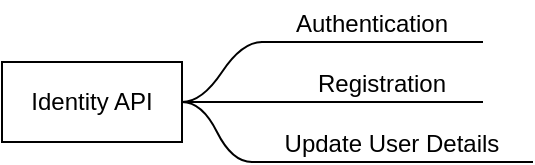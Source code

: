 <mxfile version="12.0.2" type="github" pages="1"><diagram id="sp4zxwCqBZL1AFPPdLZR" name="Page-1"><mxGraphModel dx="772" dy="428" grid="1" gridSize="10" guides="1" tooltips="1" connect="1" arrows="1" fold="1" page="1" pageScale="1" pageWidth="850" pageHeight="1100" math="0" shadow="0"><root><mxCell id="0"/><mxCell id="1" parent="0"/><mxCell id="1Qf3KJM3YO7nTrHedzGX-1" value="Identity API" style="rounded=0;whiteSpace=wrap;html=1;" vertex="1" parent="1"><mxGeometry x="250" y="150" width="90" height="40" as="geometry"/></mxCell><mxCell id="1Qf3KJM3YO7nTrHedzGX-2" value="Authentication" style="whiteSpace=wrap;html=1;shape=partialRectangle;top=0;left=0;bottom=1;right=0;points=[[0,1],[1,1]];strokeColor=#000000;fillColor=none;align=center;verticalAlign=bottom;routingCenterY=0.5;snapToPoint=1;container=1;recursiveResize=0;autosize=1;treeFolding=1;treeMoving=1;" vertex="1" parent="1"><mxGeometry x="380" y="120" width="110" height="20" as="geometry"/></mxCell><mxCell id="1Qf3KJM3YO7nTrHedzGX-3" value="" style="edgeStyle=entityRelationEdgeStyle;startArrow=none;endArrow=none;segment=10;curved=1;exitX=1;exitY=0.5;exitDx=0;exitDy=0;" edge="1" target="1Qf3KJM3YO7nTrHedzGX-2" parent="1" source="1Qf3KJM3YO7nTrHedzGX-1"><mxGeometry relative="1" as="geometry"><mxPoint x="340" y="160" as="sourcePoint"/></mxGeometry></mxCell><mxCell id="1Qf3KJM3YO7nTrHedzGX-5" value="Registration" style="whiteSpace=wrap;html=1;shape=partialRectangle;top=0;left=0;bottom=1;right=0;points=[[0,1],[1,1]];strokeColor=#000000;fillColor=none;align=center;verticalAlign=bottom;routingCenterY=0.5;snapToPoint=1;container=1;recursiveResize=0;autosize=1;treeFolding=1;treeMoving=1;" vertex="1" parent="1"><mxGeometry x="390" y="150" width="100" height="20" as="geometry"/></mxCell><mxCell id="1Qf3KJM3YO7nTrHedzGX-6" value="" style="edgeStyle=entityRelationEdgeStyle;startArrow=none;endArrow=none;segment=10;curved=1;" edge="1" target="1Qf3KJM3YO7nTrHedzGX-5" parent="1"><mxGeometry relative="1" as="geometry"><mxPoint x="340" y="170" as="sourcePoint"/></mxGeometry></mxCell><mxCell id="1Qf3KJM3YO7nTrHedzGX-9" value="Update User Details" style="whiteSpace=wrap;html=1;shape=partialRectangle;top=0;left=0;bottom=1;right=0;points=[[0,1],[1,1]];strokeColor=#000000;fillColor=none;align=center;verticalAlign=bottom;routingCenterY=0.5;snapToPoint=1;container=1;recursiveResize=0;autosize=1;treeFolding=1;treeMoving=1;" vertex="1" parent="1"><mxGeometry x="375" y="180" width="140" height="20" as="geometry"/></mxCell><mxCell id="1Qf3KJM3YO7nTrHedzGX-10" value="" style="edgeStyle=entityRelationEdgeStyle;startArrow=none;endArrow=none;segment=10;curved=1;" edge="1" target="1Qf3KJM3YO7nTrHedzGX-9" parent="1"><mxGeometry relative="1" as="geometry"><mxPoint x="340" y="170" as="sourcePoint"/></mxGeometry></mxCell></root></mxGraphModel></diagram></mxfile>